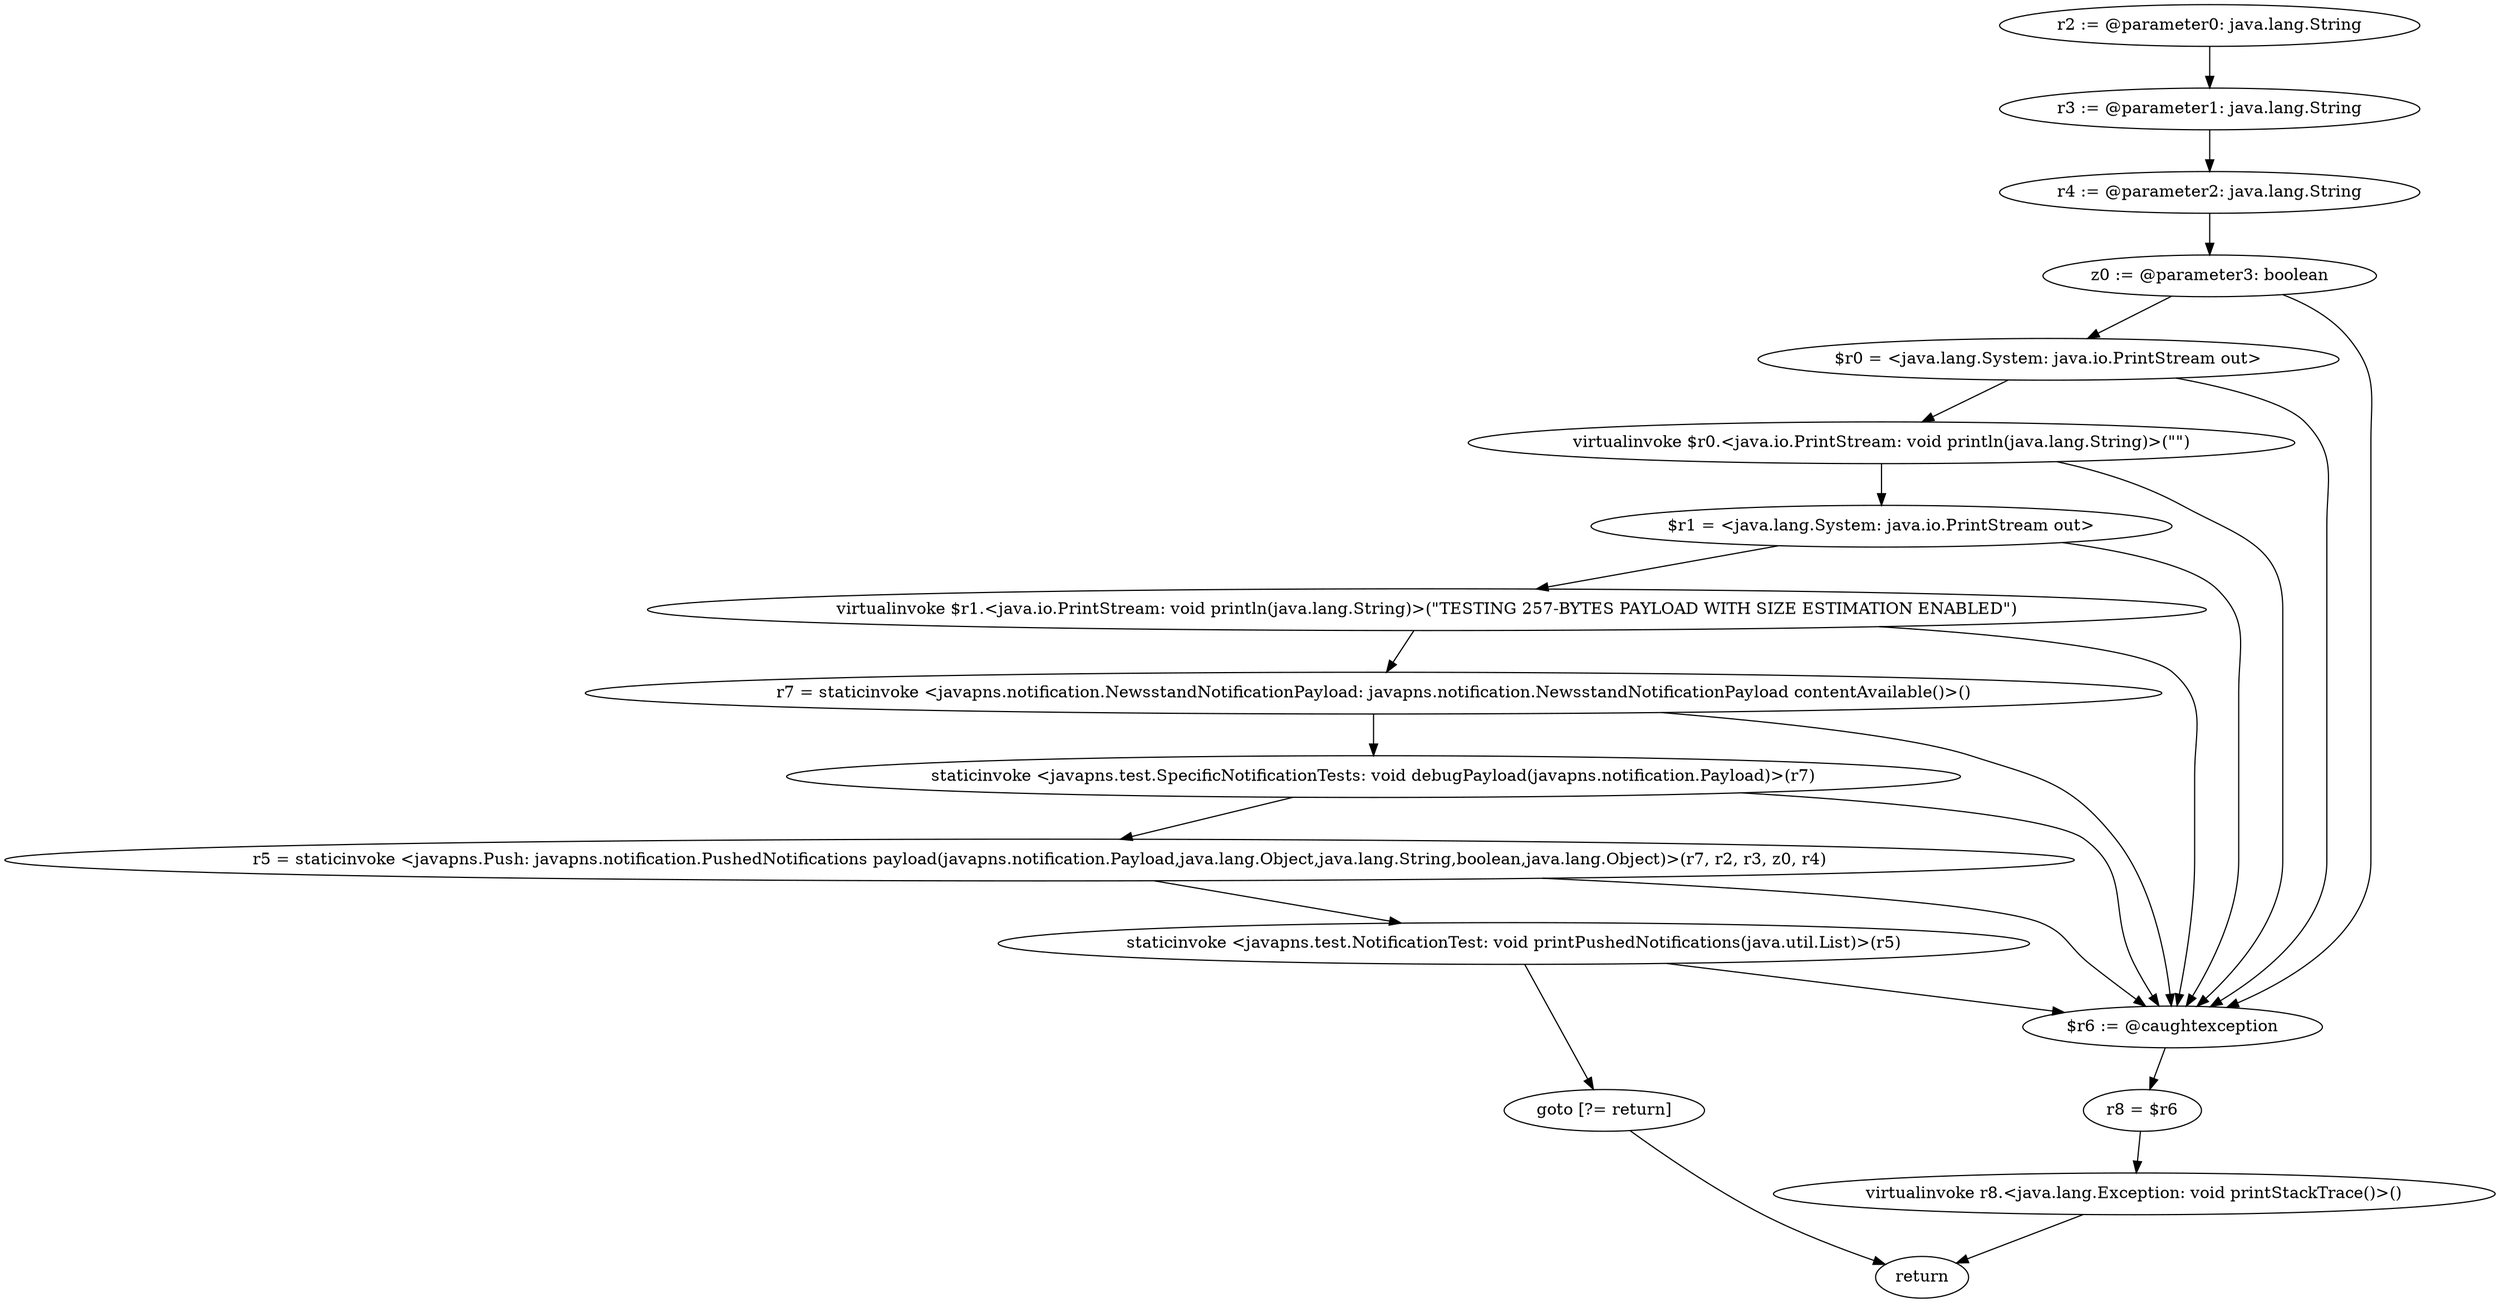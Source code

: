 digraph "unitGraph" {
    "r2 := @parameter0: java.lang.String"
    "r3 := @parameter1: java.lang.String"
    "r4 := @parameter2: java.lang.String"
    "z0 := @parameter3: boolean"
    "$r0 = <java.lang.System: java.io.PrintStream out>"
    "virtualinvoke $r0.<java.io.PrintStream: void println(java.lang.String)>(\"\")"
    "$r1 = <java.lang.System: java.io.PrintStream out>"
    "virtualinvoke $r1.<java.io.PrintStream: void println(java.lang.String)>(\"TESTING 257-BYTES PAYLOAD WITH SIZE ESTIMATION ENABLED\")"
    "r7 = staticinvoke <javapns.notification.NewsstandNotificationPayload: javapns.notification.NewsstandNotificationPayload contentAvailable()>()"
    "staticinvoke <javapns.test.SpecificNotificationTests: void debugPayload(javapns.notification.Payload)>(r7)"
    "r5 = staticinvoke <javapns.Push: javapns.notification.PushedNotifications payload(javapns.notification.Payload,java.lang.Object,java.lang.String,boolean,java.lang.Object)>(r7, r2, r3, z0, r4)"
    "staticinvoke <javapns.test.NotificationTest: void printPushedNotifications(java.util.List)>(r5)"
    "goto [?= return]"
    "$r6 := @caughtexception"
    "r8 = $r6"
    "virtualinvoke r8.<java.lang.Exception: void printStackTrace()>()"
    "return"
    "r2 := @parameter0: java.lang.String"->"r3 := @parameter1: java.lang.String";
    "r3 := @parameter1: java.lang.String"->"r4 := @parameter2: java.lang.String";
    "r4 := @parameter2: java.lang.String"->"z0 := @parameter3: boolean";
    "z0 := @parameter3: boolean"->"$r0 = <java.lang.System: java.io.PrintStream out>";
    "z0 := @parameter3: boolean"->"$r6 := @caughtexception";
    "$r0 = <java.lang.System: java.io.PrintStream out>"->"virtualinvoke $r0.<java.io.PrintStream: void println(java.lang.String)>(\"\")";
    "$r0 = <java.lang.System: java.io.PrintStream out>"->"$r6 := @caughtexception";
    "virtualinvoke $r0.<java.io.PrintStream: void println(java.lang.String)>(\"\")"->"$r1 = <java.lang.System: java.io.PrintStream out>";
    "virtualinvoke $r0.<java.io.PrintStream: void println(java.lang.String)>(\"\")"->"$r6 := @caughtexception";
    "$r1 = <java.lang.System: java.io.PrintStream out>"->"virtualinvoke $r1.<java.io.PrintStream: void println(java.lang.String)>(\"TESTING 257-BYTES PAYLOAD WITH SIZE ESTIMATION ENABLED\")";
    "$r1 = <java.lang.System: java.io.PrintStream out>"->"$r6 := @caughtexception";
    "virtualinvoke $r1.<java.io.PrintStream: void println(java.lang.String)>(\"TESTING 257-BYTES PAYLOAD WITH SIZE ESTIMATION ENABLED\")"->"r7 = staticinvoke <javapns.notification.NewsstandNotificationPayload: javapns.notification.NewsstandNotificationPayload contentAvailable()>()";
    "virtualinvoke $r1.<java.io.PrintStream: void println(java.lang.String)>(\"TESTING 257-BYTES PAYLOAD WITH SIZE ESTIMATION ENABLED\")"->"$r6 := @caughtexception";
    "r7 = staticinvoke <javapns.notification.NewsstandNotificationPayload: javapns.notification.NewsstandNotificationPayload contentAvailable()>()"->"staticinvoke <javapns.test.SpecificNotificationTests: void debugPayload(javapns.notification.Payload)>(r7)";
    "r7 = staticinvoke <javapns.notification.NewsstandNotificationPayload: javapns.notification.NewsstandNotificationPayload contentAvailable()>()"->"$r6 := @caughtexception";
    "staticinvoke <javapns.test.SpecificNotificationTests: void debugPayload(javapns.notification.Payload)>(r7)"->"r5 = staticinvoke <javapns.Push: javapns.notification.PushedNotifications payload(javapns.notification.Payload,java.lang.Object,java.lang.String,boolean,java.lang.Object)>(r7, r2, r3, z0, r4)";
    "staticinvoke <javapns.test.SpecificNotificationTests: void debugPayload(javapns.notification.Payload)>(r7)"->"$r6 := @caughtexception";
    "r5 = staticinvoke <javapns.Push: javapns.notification.PushedNotifications payload(javapns.notification.Payload,java.lang.Object,java.lang.String,boolean,java.lang.Object)>(r7, r2, r3, z0, r4)"->"staticinvoke <javapns.test.NotificationTest: void printPushedNotifications(java.util.List)>(r5)";
    "r5 = staticinvoke <javapns.Push: javapns.notification.PushedNotifications payload(javapns.notification.Payload,java.lang.Object,java.lang.String,boolean,java.lang.Object)>(r7, r2, r3, z0, r4)"->"$r6 := @caughtexception";
    "staticinvoke <javapns.test.NotificationTest: void printPushedNotifications(java.util.List)>(r5)"->"goto [?= return]";
    "staticinvoke <javapns.test.NotificationTest: void printPushedNotifications(java.util.List)>(r5)"->"$r6 := @caughtexception";
    "goto [?= return]"->"return";
    "$r6 := @caughtexception"->"r8 = $r6";
    "r8 = $r6"->"virtualinvoke r8.<java.lang.Exception: void printStackTrace()>()";
    "virtualinvoke r8.<java.lang.Exception: void printStackTrace()>()"->"return";
}
